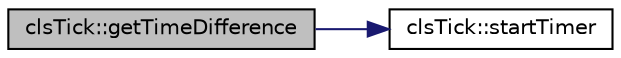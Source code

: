 digraph "clsTick::getTimeDifference"
{
  edge [fontname="Helvetica",fontsize="10",labelfontname="Helvetica",labelfontsize="10"];
  node [fontname="Helvetica",fontsize="10",shape=record];
  rankdir="LR";
  Node2 [label="clsTick::getTimeDifference",height=0.2,width=0.4,color="black", fillcolor="grey75", style="filled", fontcolor="black"];
  Node2 -> Node3 [color="midnightblue",fontsize="10",style="solid",fontname="Helvetica"];
  Node3 [label="clsTick::startTimer",height=0.2,width=0.4,color="black", fillcolor="white", style="filled",URL="$d9/d77/a00095.html#ac4a420f4f48d124a7fdb7328715433c4"];
}
